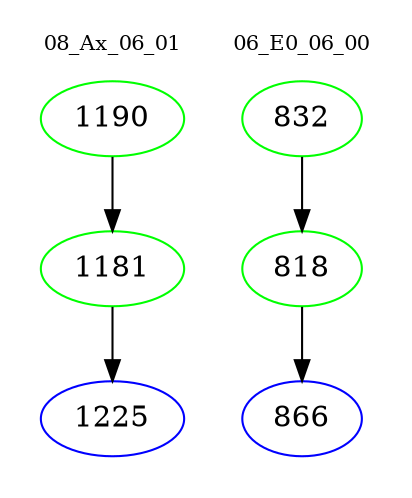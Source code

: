 digraph{
subgraph cluster_0 {
color = white
label = "08_Ax_06_01";
fontsize=10;
T0_1190 [label="1190", color="green"]
T0_1190 -> T0_1181 [color="black"]
T0_1181 [label="1181", color="green"]
T0_1181 -> T0_1225 [color="black"]
T0_1225 [label="1225", color="blue"]
}
subgraph cluster_1 {
color = white
label = "06_E0_06_00";
fontsize=10;
T1_832 [label="832", color="green"]
T1_832 -> T1_818 [color="black"]
T1_818 [label="818", color="green"]
T1_818 -> T1_866 [color="black"]
T1_866 [label="866", color="blue"]
}
}
